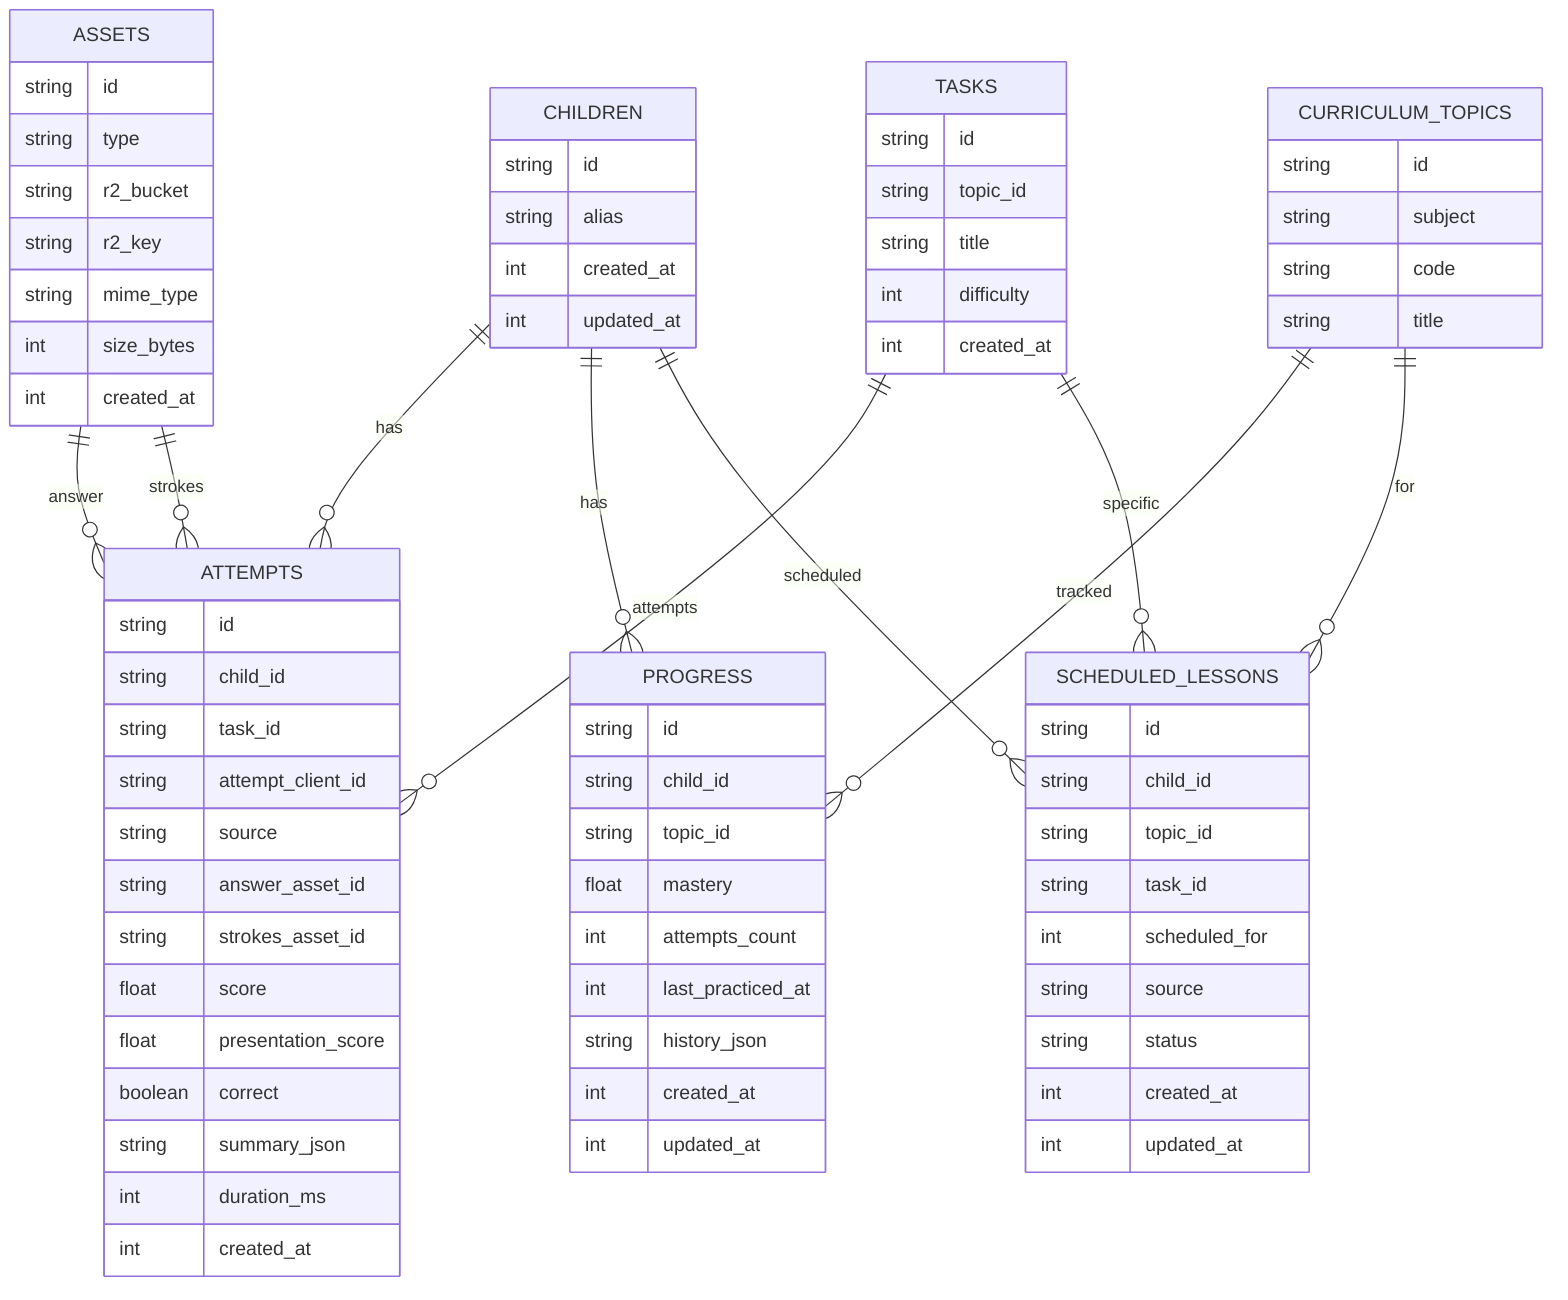 %% Domain: Child Education Progress
erDiagram
    CHILDREN {
        string id
        string alias
        int created_at
        int updated_at
    }

    CURRICULUM_TOPICS {
        string id
        string subject
        string code
        string title
    }

    TASKS {
        string id
        string topic_id
        string title
        int difficulty
        int created_at
    }

    ATTEMPTS {
        string id
        string child_id
        string task_id
        string attempt_client_id
        string source
        string answer_asset_id
        string strokes_asset_id
        float score
        float presentation_score
        boolean correct
        string summary_json
        int duration_ms
        int created_at
    }

    PROGRESS {
        string id
        string child_id
        string topic_id
        float mastery
        int attempts_count
        int last_practiced_at
        string history_json
        int created_at
        int updated_at
    }

    SCHEDULED_LESSONS {
        string id
        string child_id
        string topic_id
        string task_id
        int scheduled_for
        string source
        string status
        int created_at
        int updated_at
    }

    ASSETS {
        string id
        string type
        string r2_bucket
        string r2_key
        string mime_type
        int size_bytes
        int created_at
    }

    CHILDREN ||--o{ ATTEMPTS : has
    TASKS ||--o{ ATTEMPTS : attempts

    ASSETS ||--o{ ATTEMPTS : answer
    ASSETS ||--o{ ATTEMPTS : strokes

    CHILDREN ||--o{ PROGRESS : has
    CURRICULUM_TOPICS ||--o{ PROGRESS : tracked

    CHILDREN ||--o{ SCHEDULED_LESSONS : scheduled
    CURRICULUM_TOPICS ||--o{ SCHEDULED_LESSONS : for
    TASKS ||--o{ SCHEDULED_LESSONS : specific